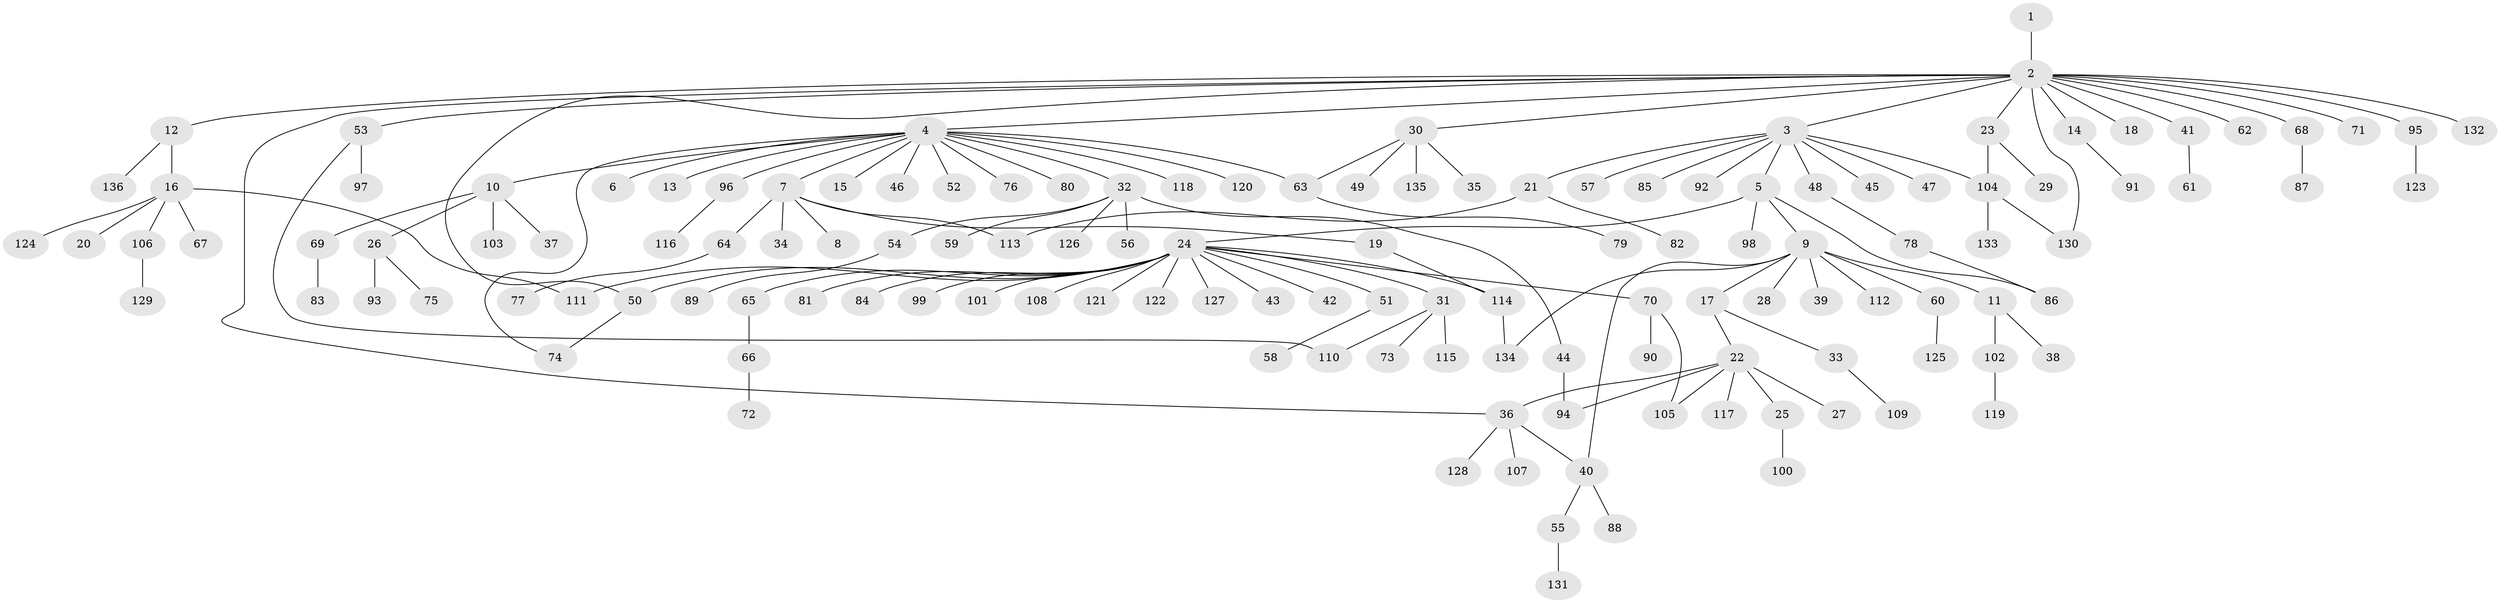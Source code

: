 // Generated by graph-tools (version 1.1) at 2025/26/03/09/25 03:26:07]
// undirected, 136 vertices, 150 edges
graph export_dot {
graph [start="1"]
  node [color=gray90,style=filled];
  1;
  2;
  3;
  4;
  5;
  6;
  7;
  8;
  9;
  10;
  11;
  12;
  13;
  14;
  15;
  16;
  17;
  18;
  19;
  20;
  21;
  22;
  23;
  24;
  25;
  26;
  27;
  28;
  29;
  30;
  31;
  32;
  33;
  34;
  35;
  36;
  37;
  38;
  39;
  40;
  41;
  42;
  43;
  44;
  45;
  46;
  47;
  48;
  49;
  50;
  51;
  52;
  53;
  54;
  55;
  56;
  57;
  58;
  59;
  60;
  61;
  62;
  63;
  64;
  65;
  66;
  67;
  68;
  69;
  70;
  71;
  72;
  73;
  74;
  75;
  76;
  77;
  78;
  79;
  80;
  81;
  82;
  83;
  84;
  85;
  86;
  87;
  88;
  89;
  90;
  91;
  92;
  93;
  94;
  95;
  96;
  97;
  98;
  99;
  100;
  101;
  102;
  103;
  104;
  105;
  106;
  107;
  108;
  109;
  110;
  111;
  112;
  113;
  114;
  115;
  116;
  117;
  118;
  119;
  120;
  121;
  122;
  123;
  124;
  125;
  126;
  127;
  128;
  129;
  130;
  131;
  132;
  133;
  134;
  135;
  136;
  1 -- 2;
  2 -- 3;
  2 -- 4;
  2 -- 12;
  2 -- 14;
  2 -- 18;
  2 -- 23;
  2 -- 30;
  2 -- 36;
  2 -- 41;
  2 -- 50;
  2 -- 53;
  2 -- 62;
  2 -- 68;
  2 -- 71;
  2 -- 95;
  2 -- 130;
  2 -- 132;
  3 -- 5;
  3 -- 21;
  3 -- 45;
  3 -- 47;
  3 -- 48;
  3 -- 57;
  3 -- 85;
  3 -- 92;
  3 -- 104;
  4 -- 6;
  4 -- 7;
  4 -- 10;
  4 -- 13;
  4 -- 15;
  4 -- 32;
  4 -- 46;
  4 -- 52;
  4 -- 63;
  4 -- 74;
  4 -- 76;
  4 -- 80;
  4 -- 96;
  4 -- 118;
  4 -- 120;
  5 -- 9;
  5 -- 24;
  5 -- 86;
  5 -- 98;
  7 -- 8;
  7 -- 19;
  7 -- 34;
  7 -- 64;
  7 -- 113;
  9 -- 11;
  9 -- 17;
  9 -- 28;
  9 -- 39;
  9 -- 40;
  9 -- 60;
  9 -- 112;
  9 -- 134;
  10 -- 26;
  10 -- 37;
  10 -- 69;
  10 -- 103;
  11 -- 38;
  11 -- 102;
  12 -- 16;
  12 -- 136;
  14 -- 91;
  16 -- 20;
  16 -- 67;
  16 -- 106;
  16 -- 111;
  16 -- 124;
  17 -- 22;
  17 -- 33;
  19 -- 114;
  21 -- 82;
  21 -- 113;
  22 -- 25;
  22 -- 27;
  22 -- 36;
  22 -- 94;
  22 -- 105;
  22 -- 117;
  23 -- 29;
  23 -- 104;
  24 -- 31;
  24 -- 42;
  24 -- 43;
  24 -- 50;
  24 -- 51;
  24 -- 65;
  24 -- 70;
  24 -- 81;
  24 -- 84;
  24 -- 99;
  24 -- 101;
  24 -- 108;
  24 -- 111;
  24 -- 114;
  24 -- 121;
  24 -- 122;
  24 -- 127;
  25 -- 100;
  26 -- 75;
  26 -- 93;
  30 -- 35;
  30 -- 49;
  30 -- 63;
  30 -- 135;
  31 -- 73;
  31 -- 110;
  31 -- 115;
  32 -- 44;
  32 -- 54;
  32 -- 56;
  32 -- 59;
  32 -- 126;
  33 -- 109;
  36 -- 40;
  36 -- 107;
  36 -- 128;
  40 -- 55;
  40 -- 88;
  41 -- 61;
  44 -- 94;
  48 -- 78;
  50 -- 74;
  51 -- 58;
  53 -- 97;
  53 -- 110;
  54 -- 89;
  55 -- 131;
  60 -- 125;
  63 -- 79;
  64 -- 77;
  65 -- 66;
  66 -- 72;
  68 -- 87;
  69 -- 83;
  70 -- 90;
  70 -- 105;
  78 -- 86;
  95 -- 123;
  96 -- 116;
  102 -- 119;
  104 -- 130;
  104 -- 133;
  106 -- 129;
  114 -- 134;
}

